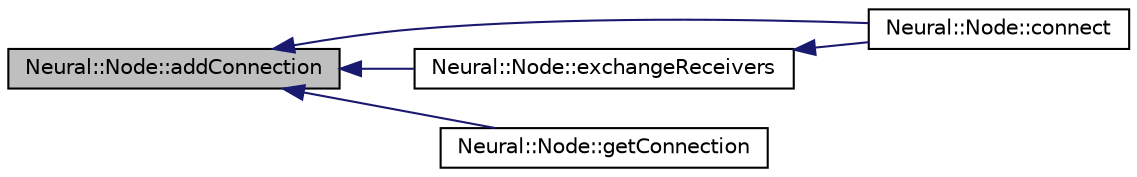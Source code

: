 digraph G
{
  edge [fontname="Helvetica",fontsize="10",labelfontname="Helvetica",labelfontsize="10"];
  node [fontname="Helvetica",fontsize="10",shape=record];
  rankdir=LR;
  Node1 [label="Neural::Node::addConnection",height=0.2,width=0.4,color="black", fillcolor="grey75", style="filled" fontcolor="black"];
  Node1 -> Node2 [dir=back,color="midnightblue",fontsize="10",style="solid",fontname="Helvetica"];
  Node2 [label="Neural::Node::connect",height=0.2,width=0.4,color="black", fillcolor="white", style="filled",URL="$class_neural_1_1_node.html#a49955ed053b1c7cd7dd348a379e5af74"];
  Node1 -> Node3 [dir=back,color="midnightblue",fontsize="10",style="solid",fontname="Helvetica"];
  Node3 [label="Neural::Node::exchangeReceivers",height=0.2,width=0.4,color="black", fillcolor="white", style="filled",URL="$class_neural_1_1_node.html#a8759844824a86063bbc117f5a9b9512e"];
  Node3 -> Node2 [dir=back,color="midnightblue",fontsize="10",style="solid",fontname="Helvetica"];
  Node1 -> Node4 [dir=back,color="midnightblue",fontsize="10",style="solid",fontname="Helvetica"];
  Node4 [label="Neural::Node::getConnection",height=0.2,width=0.4,color="black", fillcolor="white", style="filled",URL="$class_neural_1_1_node.html#ad812d889cfffc34737a79760cfda3c3a"];
}

